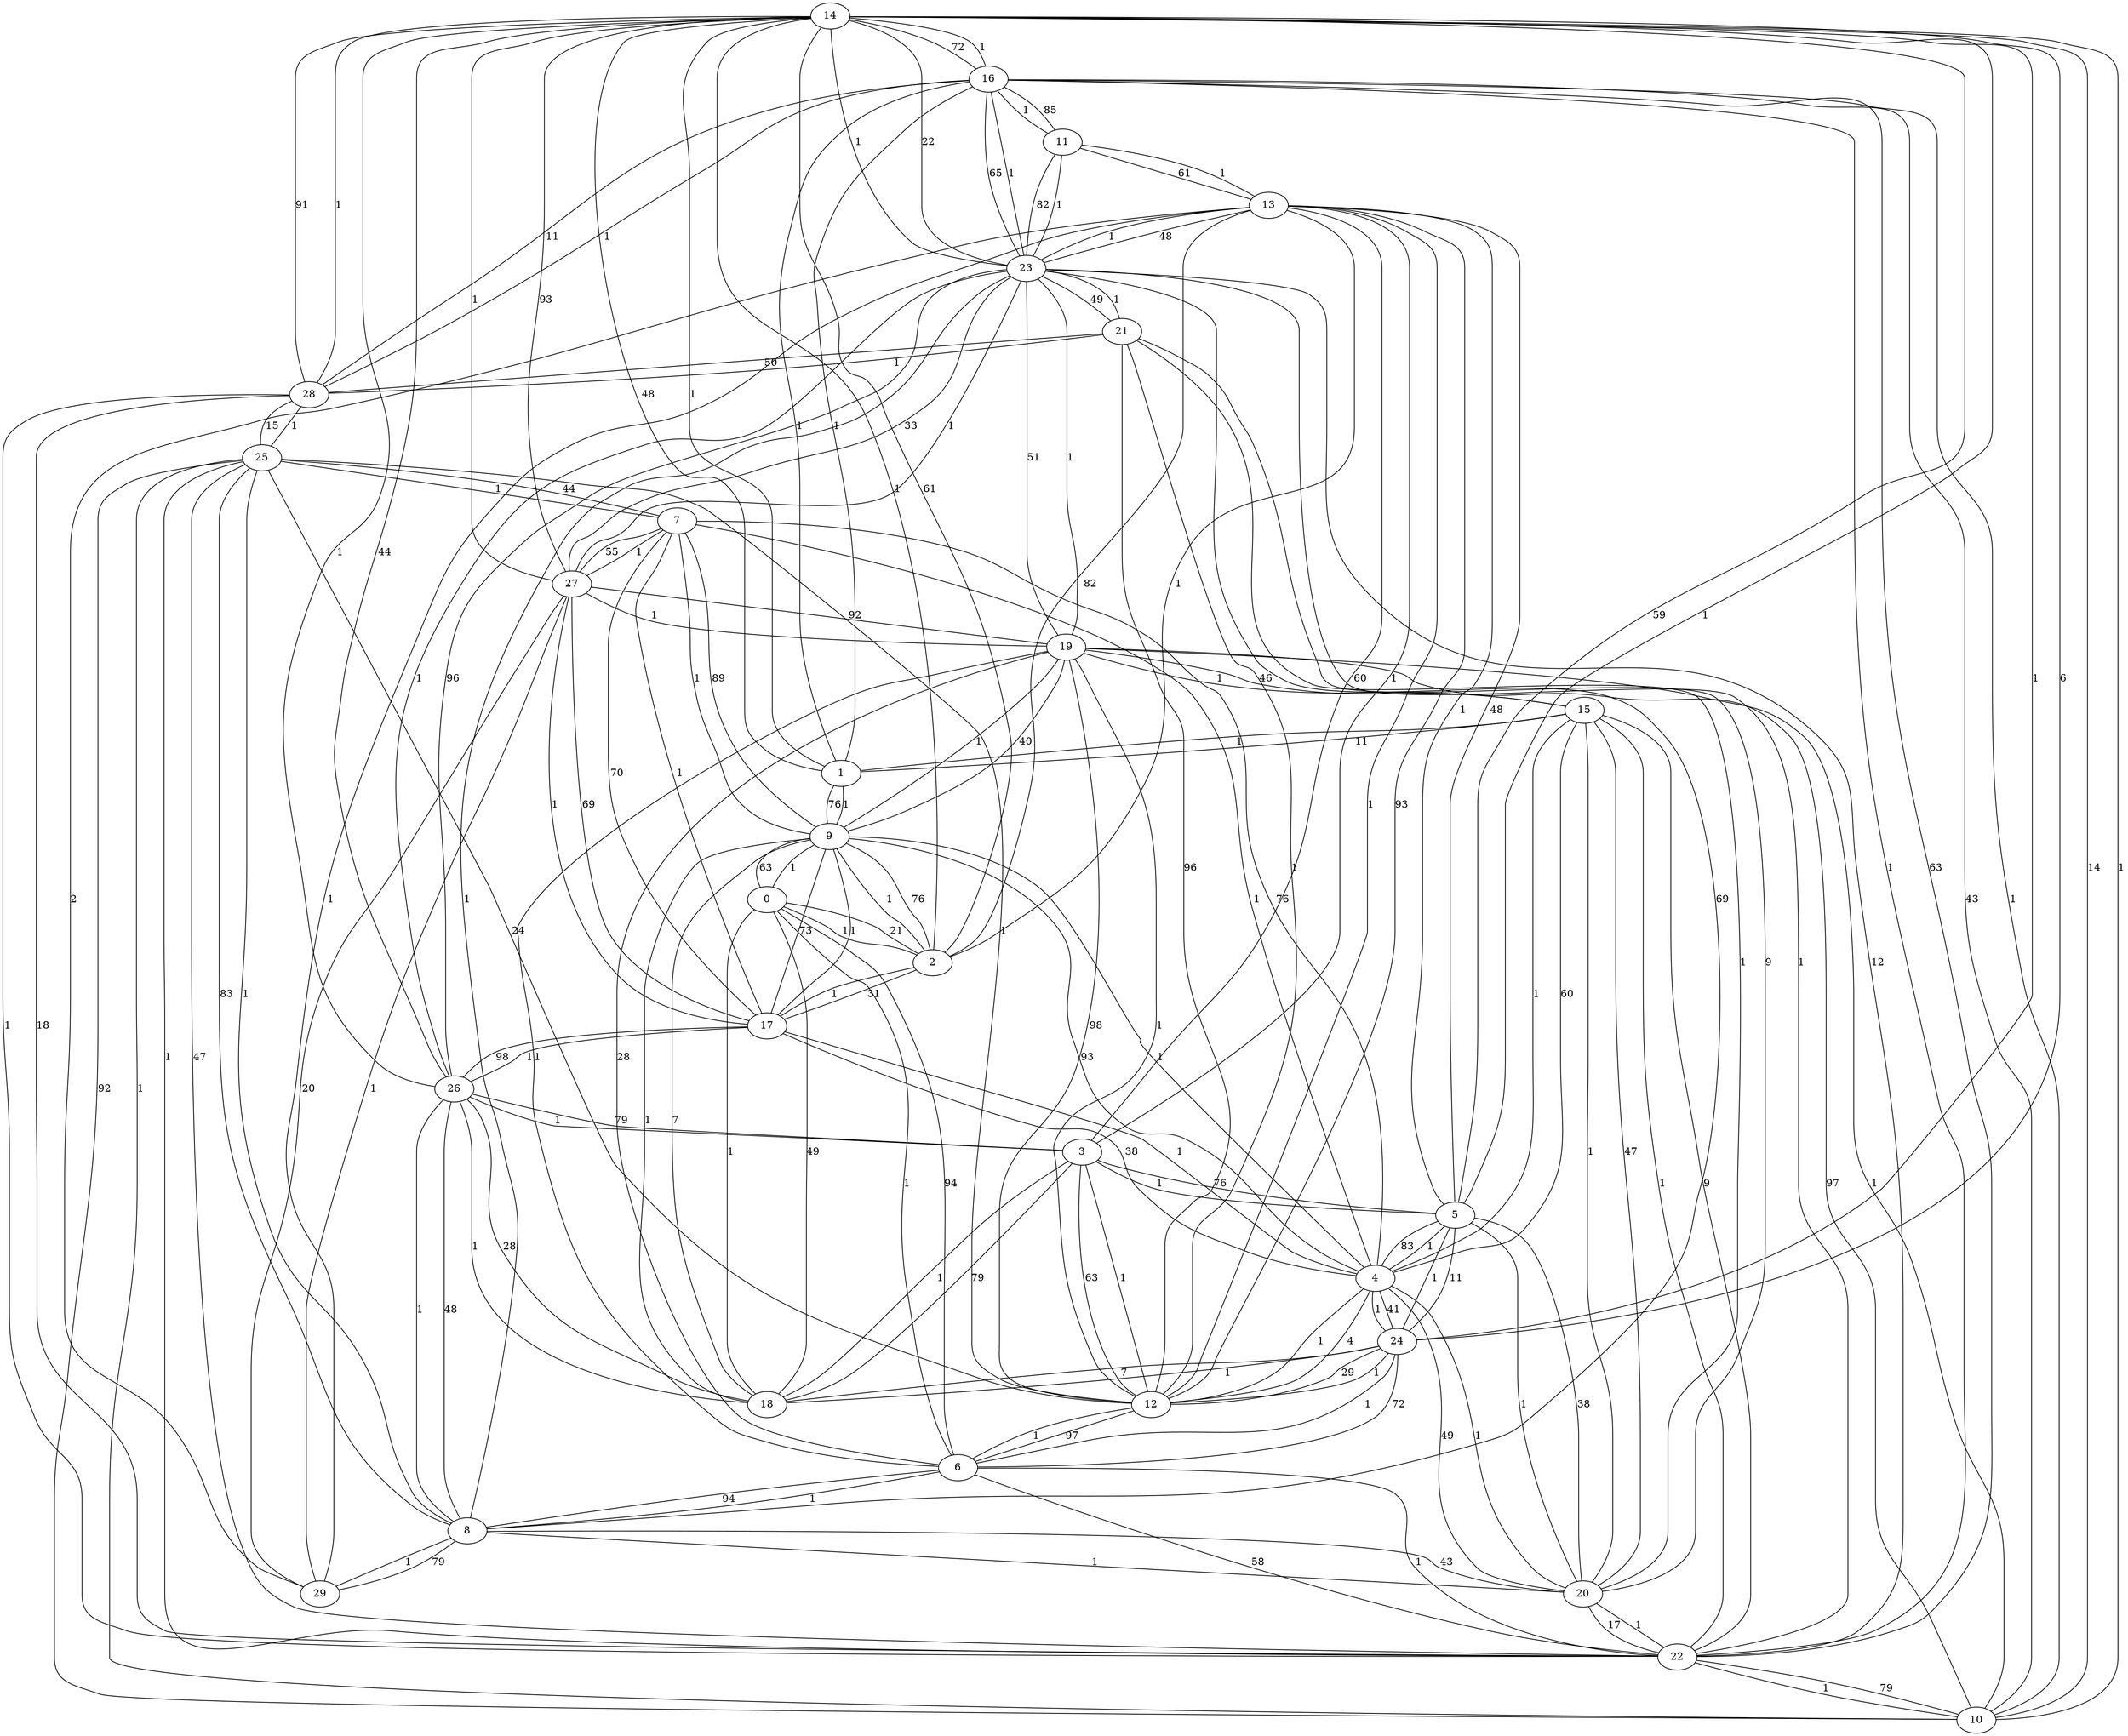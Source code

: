 graph {
  14 -- 16 [label="1"];
  14 -- 28 [label="1"];
  14 -- 1 [label="48"];
  14 -- 23 [label="1"];
  14 -- 24 [label="1"];
  14 -- 10 [label="14"];
  14 -- 5 [label="59"];
  14 -- 26 [label="1"];
  14 -- 2 [label="61"];
  14 -- 27 [label="1"];
  16 -- 14 [label="72"];
  16 -- 22 [label="1"];
  16 -- 28 [label="1"];
  16 -- 23 [label="1"];
  16 -- 11 [label="85"];
  16 -- 1 [label="1"];
  16 -- 10 [label="43"];
  8 -- 26 [label="1"];
  8 -- 20 [label="1"];
  8 -- 29 [label="1"];
  8 -- 6 [label="94"];
  8 -- 23 [label="1"];
  8 -- 25 [label="1"];
  26 -- 8 [label="48"];
  26 -- 23 [label="96"];
  26 -- 17 [label="98"];
  26 -- 18 [label="28"];
  26 -- 3 [label="79"];
  26 -- 14 [label="44"];
  19 -- 27 [label="1"];
  19 -- 12 [label="98"];
  19 -- 6 [label="28"];
  19 -- 23 [label="1"];
  19 -- 9 [label="40"];
  19 -- 10 [label="97"];
  19 -- 15 [label="46"];
  27 -- 19 [label="92"];
  27 -- 23 [label="33"];
  27 -- 7 [label="55"];
  27 -- 17 [label="69"];
  27 -- 29 [label="1"];
  27 -- 14 [label="93"];
  12 -- 19 [label="1"];
  12 -- 6 [label="97"];
  12 -- 25 [label="1"];
  12 -- 13 [label="1"];
  12 -- 3 [label="63"];
  12 -- 21 [label="1"];
  12 -- 24 [label="1"];
  12 -- 4 [label="4"];
  7 -- 9 [label="1"];
  7 -- 27 [label="1"];
  7 -- 17 [label="1"];
  7 -- 4 [label="76"];
  7 -- 25 [label="1"];
  9 -- 7 [label="89"];
  9 -- 1 [label="76"];
  9 -- 0 [label="63"];
  9 -- 18 [label="1"];
  9 -- 2 [label="76"];
  9 -- 4 [label="93"];
  9 -- 17 [label="1"];
  9 -- 19 [label="1"];
  23 -- 26 [label="1"];
  23 -- 19 [label="51"];
  23 -- 22 [label="12"];
  23 -- 16 [label="65"];
  23 -- 27 [label="1"];
  23 -- 14 [label="22"];
  23 -- 11 [label="82"];
  23 -- 21 [label="49"];
  23 -- 8 [label="69"];
  23 -- 13 [label="48"];
  6 -- 12 [label="1"];
  6 -- 0 [label="94"];
  6 -- 19 [label="1"];
  6 -- 22 [label="1"];
  6 -- 8 [label="1"];
  6 -- 24 [label="1"];
  15 -- 20 [label="1"];
  15 -- 1 [label="11"];
  15 -- 22 [label="1"];
  15 -- 4 [label="60"];
  15 -- 19 [label="1"];
  20 -- 15 [label="47"];
  20 -- 5 [label="38"];
  20 -- 8 [label="43"];
  20 -- 22 [label="1"];
  20 -- 21 [label="1"];
  20 -- 4 [label="49"];
  5 -- 20 [label="1"];
  5 -- 13 [label="1"];
  5 -- 3 [label="76"];
  5 -- 24 [label="1"];
  5 -- 14 [label="1"];
  5 -- 4 [label="83"];
  0 -- 6 [label="1"];
  0 -- 9 [label="1"];
  0 -- 2 [label="1"];
  0 -- 18 [label="1"];
  1 -- 9 [label="1"];
  1 -- 14 [label="1"];
  1 -- 15 [label="1"];
  1 -- 16 [label="1"];
  25 -- 12 [label="24"];
  25 -- 10 [label="92"];
  25 -- 22 [label="47"];
  25 -- 7 [label="44"];
  25 -- 8 [label="83"];
  25 -- 28 [label="1"];
  13 -- 29 [label="1"];
  13 -- 5 [label="48"];
  13 -- 12 [label="93"];
  13 -- 11 [label="61"];
  13 -- 3 [label="60"];
  13 -- 2 [label="82"];
  13 -- 23 [label="1"];
  29 -- 13 [label="2"];
  29 -- 8 [label="79"];
  29 -- 27 [label="20"];
  22 -- 16 [label="63"];
  22 -- 23 [label="1"];
  22 -- 10 [label="79"];
  22 -- 6 [label="58"];
  22 -- 20 [label="17"];
  22 -- 25 [label="1"];
  22 -- 15 [label="9"];
  22 -- 28 [label="1"];
  11 -- 13 [label="1"];
  11 -- 23 [label="1"];
  11 -- 16 [label="1"];
  28 -- 16 [label="11"];
  28 -- 14 [label="91"];
  28 -- 21 [label="50"];
  28 -- 22 [label="18"];
  28 -- 25 [label="15"];
  17 -- 26 [label="1"];
  17 -- 7 [label="70"];
  17 -- 4 [label="38"];
  17 -- 27 [label="1"];
  17 -- 2 [label="31"];
  17 -- 9 [label="73"];
  18 -- 26 [label="1"];
  18 -- 9 [label="7"];
  18 -- 3 [label="79"];
  18 -- 0 [label="49"];
  18 -- 24 [label="1"];
  3 -- 13 [label="1"];
  3 -- 26 [label="1"];
  3 -- 12 [label="1"];
  3 -- 5 [label="1"];
  3 -- 18 [label="1"];
  10 -- 22 [label="1"];
  10 -- 25 [label="1"];
  10 -- 14 [label="1"];
  10 -- 16 [label="1"];
  10 -- 19 [label="1"];
  24 -- 14 [label="6"];
  24 -- 4 [label="41"];
  24 -- 5 [label="11"];
  24 -- 18 [label="7"];
  24 -- 12 [label="29"];
  24 -- 6 [label="72"];
  4 -- 24 [label="1"];
  4 -- 9 [label="1"];
  4 -- 17 [label="1"];
  4 -- 5 [label="1"];
  4 -- 15 [label="1"];
  4 -- 7 [label="1"];
  4 -- 20 [label="1"];
  4 -- 12 [label="1"];
  21 -- 23 [label="1"];
  21 -- 28 [label="1"];
  21 -- 12 [label="96"];
  21 -- 20 [label="9"];
  2 -- 9 [label="1"];
  2 -- 0 [label="21"];
  2 -- 17 [label="1"];
  2 -- 13 [label="1"];
  2 -- 14 [label="1"];
}